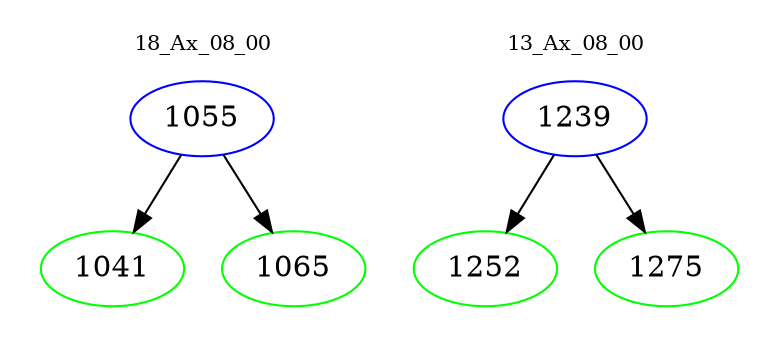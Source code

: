 digraph{
subgraph cluster_0 {
color = white
label = "18_Ax_08_00";
fontsize=10;
T0_1055 [label="1055", color="blue"]
T0_1055 -> T0_1041 [color="black"]
T0_1041 [label="1041", color="green"]
T0_1055 -> T0_1065 [color="black"]
T0_1065 [label="1065", color="green"]
}
subgraph cluster_1 {
color = white
label = "13_Ax_08_00";
fontsize=10;
T1_1239 [label="1239", color="blue"]
T1_1239 -> T1_1252 [color="black"]
T1_1252 [label="1252", color="green"]
T1_1239 -> T1_1275 [color="black"]
T1_1275 [label="1275", color="green"]
}
}
